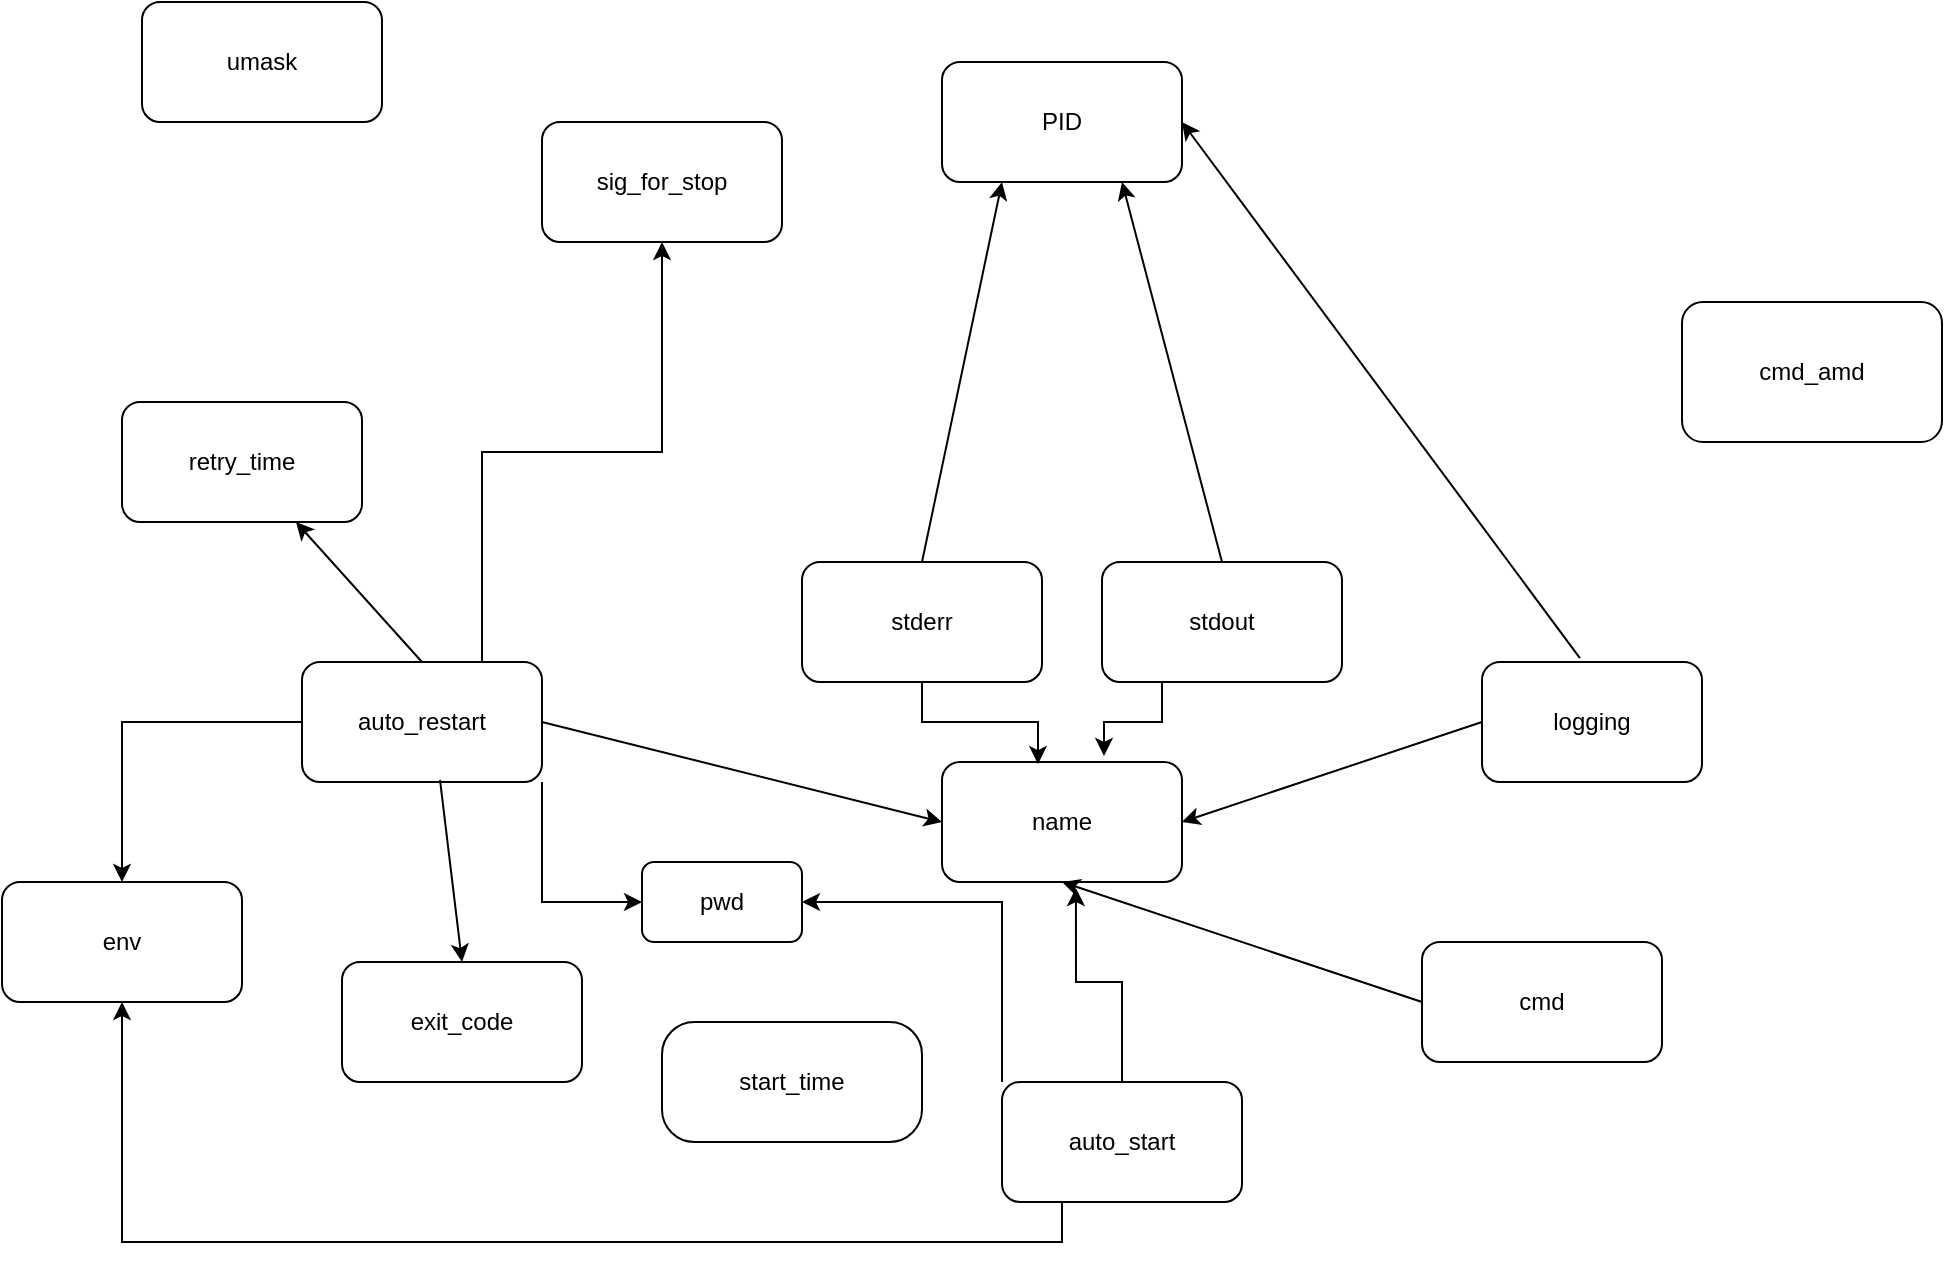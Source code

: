 <mxfile version="13.6.2" type="device"><diagram name="Page-1" id="ad52d381-51e7-2e0d-a935-2d0ddd2fd229"><mxGraphModel dx="1125" dy="724" grid="1" gridSize="10" guides="1" tooltips="1" connect="1" arrows="1" fold="1" page="1" pageScale="1" pageWidth="1100" pageHeight="850" background="#ffffff" math="0" shadow="0"><root><mxCell id="0"/><mxCell id="1" parent="0"/><mxCell id="La4l_35kdK2sUMEqMuh1-4" value="sig_for_stop" style="rounded=1;whiteSpace=wrap;html=1;" vertex="1" parent="1"><mxGeometry x="300" y="190" width="120" height="60" as="geometry"/></mxCell><mxCell id="La4l_35kdK2sUMEqMuh1-5" value="retry_time" style="rounded=1;whiteSpace=wrap;html=1;" vertex="1" parent="1"><mxGeometry x="90" y="330" width="120" height="60" as="geometry"/></mxCell><mxCell id="La4l_35kdK2sUMEqMuh1-6" value="start_time" style="rounded=1;whiteSpace=wrap;html=1;arcSize=27;" vertex="1" parent="1"><mxGeometry x="360" y="640" width="130" height="60" as="geometry"/></mxCell><mxCell id="La4l_35kdK2sUMEqMuh1-7" value="exit_code" style="rounded=1;whiteSpace=wrap;html=1;" vertex="1" parent="1"><mxGeometry x="200" y="610" width="120" height="60" as="geometry"/></mxCell><mxCell id="La4l_35kdK2sUMEqMuh1-43" style="edgeStyle=orthogonalEdgeStyle;rounded=0;orthogonalLoop=1;jettySize=auto;html=1;exitX=0;exitY=0.5;exitDx=0;exitDy=0;entryX=0.5;entryY=0;entryDx=0;entryDy=0;" edge="1" parent="1" source="La4l_35kdK2sUMEqMuh1-8" target="La4l_35kdK2sUMEqMuh1-16"><mxGeometry relative="1" as="geometry"/></mxCell><mxCell id="La4l_35kdK2sUMEqMuh1-45" style="edgeStyle=orthogonalEdgeStyle;rounded=0;orthogonalLoop=1;jettySize=auto;html=1;exitX=0.75;exitY=0;exitDx=0;exitDy=0;" edge="1" parent="1" source="La4l_35kdK2sUMEqMuh1-8" target="La4l_35kdK2sUMEqMuh1-4"><mxGeometry relative="1" as="geometry"/></mxCell><mxCell id="La4l_35kdK2sUMEqMuh1-46" style="edgeStyle=orthogonalEdgeStyle;rounded=0;orthogonalLoop=1;jettySize=auto;html=1;exitX=1;exitY=1;exitDx=0;exitDy=0;entryX=0;entryY=0.5;entryDx=0;entryDy=0;" edge="1" parent="1" source="La4l_35kdK2sUMEqMuh1-8" target="La4l_35kdK2sUMEqMuh1-15"><mxGeometry relative="1" as="geometry"/></mxCell><mxCell id="La4l_35kdK2sUMEqMuh1-8" value="auto_restart" style="rounded=1;whiteSpace=wrap;html=1;" vertex="1" parent="1"><mxGeometry x="180" y="460" width="120" height="60" as="geometry"/></mxCell><mxCell id="La4l_35kdK2sUMEqMuh1-42" style="edgeStyle=orthogonalEdgeStyle;rounded=0;orthogonalLoop=1;jettySize=auto;html=1;exitX=0.5;exitY=0;exitDx=0;exitDy=0;entryX=0.558;entryY=1.05;entryDx=0;entryDy=0;entryPerimeter=0;" edge="1" parent="1" source="La4l_35kdK2sUMEqMuh1-9" target="La4l_35kdK2sUMEqMuh1-13"><mxGeometry relative="1" as="geometry"/></mxCell><mxCell id="La4l_35kdK2sUMEqMuh1-44" style="edgeStyle=orthogonalEdgeStyle;rounded=0;orthogonalLoop=1;jettySize=auto;html=1;exitX=0.25;exitY=1;exitDx=0;exitDy=0;entryX=0.5;entryY=1;entryDx=0;entryDy=0;" edge="1" parent="1" source="La4l_35kdK2sUMEqMuh1-9" target="La4l_35kdK2sUMEqMuh1-16"><mxGeometry relative="1" as="geometry"/></mxCell><mxCell id="La4l_35kdK2sUMEqMuh1-47" style="edgeStyle=orthogonalEdgeStyle;rounded=0;orthogonalLoop=1;jettySize=auto;html=1;exitX=0;exitY=0;exitDx=0;exitDy=0;entryX=1;entryY=0.5;entryDx=0;entryDy=0;" edge="1" parent="1" source="La4l_35kdK2sUMEqMuh1-9" target="La4l_35kdK2sUMEqMuh1-15"><mxGeometry relative="1" as="geometry"/></mxCell><mxCell id="La4l_35kdK2sUMEqMuh1-9" value="auto_start" style="rounded=1;whiteSpace=wrap;html=1;" vertex="1" parent="1"><mxGeometry x="530" y="670" width="120" height="60" as="geometry"/></mxCell><mxCell id="La4l_35kdK2sUMEqMuh1-10" value="cmd_amd" style="rounded=1;whiteSpace=wrap;html=1;" vertex="1" parent="1"><mxGeometry x="870" y="280" width="130" height="70" as="geometry"/></mxCell><mxCell id="La4l_35kdK2sUMEqMuh1-11" value="cmd" style="rounded=1;whiteSpace=wrap;html=1;" vertex="1" parent="1"><mxGeometry x="740" y="600" width="120" height="60" as="geometry"/></mxCell><mxCell id="La4l_35kdK2sUMEqMuh1-12" value="PID" style="rounded=1;whiteSpace=wrap;html=1;" vertex="1" parent="1"><mxGeometry x="500" y="160" width="120" height="60" as="geometry"/></mxCell><mxCell id="La4l_35kdK2sUMEqMuh1-13" value="name" style="rounded=1;whiteSpace=wrap;html=1;" vertex="1" parent="1"><mxGeometry x="500" y="510" width="120" height="60" as="geometry"/></mxCell><mxCell id="La4l_35kdK2sUMEqMuh1-14" value="umask" style="rounded=1;whiteSpace=wrap;html=1;" vertex="1" parent="1"><mxGeometry x="100" y="130" width="120" height="60" as="geometry"/></mxCell><mxCell id="La4l_35kdK2sUMEqMuh1-15" value="pwd" style="rounded=1;whiteSpace=wrap;html=1;" vertex="1" parent="1"><mxGeometry x="350" y="560" width="80" height="40" as="geometry"/></mxCell><mxCell id="La4l_35kdK2sUMEqMuh1-16" value="env" style="rounded=1;whiteSpace=wrap;html=1;" vertex="1" parent="1"><mxGeometry x="30" y="570" width="120" height="60" as="geometry"/></mxCell><mxCell id="La4l_35kdK2sUMEqMuh1-39" style="edgeStyle=orthogonalEdgeStyle;rounded=0;orthogonalLoop=1;jettySize=auto;html=1;exitX=0.5;exitY=1;exitDx=0;exitDy=0;entryX=0.4;entryY=0.017;entryDx=0;entryDy=0;entryPerimeter=0;" edge="1" parent="1" source="La4l_35kdK2sUMEqMuh1-17" target="La4l_35kdK2sUMEqMuh1-13"><mxGeometry relative="1" as="geometry"/></mxCell><mxCell id="La4l_35kdK2sUMEqMuh1-17" value="stderr" style="rounded=1;whiteSpace=wrap;html=1;" vertex="1" parent="1"><mxGeometry x="430" y="410" width="120" height="60" as="geometry"/></mxCell><mxCell id="La4l_35kdK2sUMEqMuh1-40" style="edgeStyle=orthogonalEdgeStyle;rounded=0;orthogonalLoop=1;jettySize=auto;html=1;exitX=0.25;exitY=1;exitDx=0;exitDy=0;entryX=0.675;entryY=-0.05;entryDx=0;entryDy=0;entryPerimeter=0;" edge="1" parent="1" source="La4l_35kdK2sUMEqMuh1-18" target="La4l_35kdK2sUMEqMuh1-13"><mxGeometry relative="1" as="geometry"/></mxCell><mxCell id="La4l_35kdK2sUMEqMuh1-18" value="stdout" style="rounded=1;whiteSpace=wrap;html=1;" vertex="1" parent="1"><mxGeometry x="580" y="410" width="120" height="60" as="geometry"/></mxCell><mxCell id="La4l_35kdK2sUMEqMuh1-19" value="logging" style="rounded=1;whiteSpace=wrap;html=1;" vertex="1" parent="1"><mxGeometry x="770" y="460" width="110" height="60" as="geometry"/></mxCell><mxCell id="La4l_35kdK2sUMEqMuh1-28" value="" style="endArrow=classic;html=1;exitX=0.575;exitY=0.983;exitDx=0;exitDy=0;exitPerimeter=0;entryX=0.5;entryY=0;entryDx=0;entryDy=0;" edge="1" parent="1" source="La4l_35kdK2sUMEqMuh1-8" target="La4l_35kdK2sUMEqMuh1-7"><mxGeometry width="50" height="50" relative="1" as="geometry"><mxPoint x="480" y="340" as="sourcePoint"/><mxPoint x="530" y="290" as="targetPoint"/></mxGeometry></mxCell><mxCell id="La4l_35kdK2sUMEqMuh1-29" value="" style="endArrow=classic;html=1;exitX=0;exitY=0.5;exitDx=0;exitDy=0;entryX=0.5;entryY=1;entryDx=0;entryDy=0;" edge="1" parent="1" source="La4l_35kdK2sUMEqMuh1-11" target="La4l_35kdK2sUMEqMuh1-13"><mxGeometry width="50" height="50" relative="1" as="geometry"><mxPoint x="480" y="340" as="sourcePoint"/><mxPoint x="530" y="290" as="targetPoint"/></mxGeometry></mxCell><mxCell id="La4l_35kdK2sUMEqMuh1-30" value="" style="endArrow=classic;html=1;exitX=0.5;exitY=0;exitDx=0;exitDy=0;entryX=0.25;entryY=1;entryDx=0;entryDy=0;" edge="1" parent="1" source="La4l_35kdK2sUMEqMuh1-17" target="La4l_35kdK2sUMEqMuh1-12"><mxGeometry width="50" height="50" relative="1" as="geometry"><mxPoint x="480" y="340" as="sourcePoint"/><mxPoint x="530" y="290" as="targetPoint"/></mxGeometry></mxCell><mxCell id="La4l_35kdK2sUMEqMuh1-31" value="" style="endArrow=classic;html=1;exitX=0.5;exitY=0;exitDx=0;exitDy=0;entryX=0.75;entryY=1;entryDx=0;entryDy=0;" edge="1" parent="1" source="La4l_35kdK2sUMEqMuh1-18" target="La4l_35kdK2sUMEqMuh1-12"><mxGeometry width="50" height="50" relative="1" as="geometry"><mxPoint x="480" y="340" as="sourcePoint"/><mxPoint x="530" y="290" as="targetPoint"/></mxGeometry></mxCell><mxCell id="La4l_35kdK2sUMEqMuh1-33" value="" style="endArrow=classic;html=1;entryX=1;entryY=0.5;entryDx=0;entryDy=0;exitX=0.445;exitY=-0.033;exitDx=0;exitDy=0;exitPerimeter=0;" edge="1" parent="1" source="La4l_35kdK2sUMEqMuh1-19" target="La4l_35kdK2sUMEqMuh1-12"><mxGeometry width="50" height="50" relative="1" as="geometry"><mxPoint x="810" y="460" as="sourcePoint"/><mxPoint x="810" y="375" as="targetPoint"/></mxGeometry></mxCell><mxCell id="La4l_35kdK2sUMEqMuh1-34" value="" style="endArrow=classic;html=1;exitX=0;exitY=0.5;exitDx=0;exitDy=0;entryX=1;entryY=0.5;entryDx=0;entryDy=0;" edge="1" parent="1" source="La4l_35kdK2sUMEqMuh1-19" target="La4l_35kdK2sUMEqMuh1-13"><mxGeometry width="50" height="50" relative="1" as="geometry"><mxPoint x="480" y="340" as="sourcePoint"/><mxPoint x="530" y="290" as="targetPoint"/></mxGeometry></mxCell><mxCell id="La4l_35kdK2sUMEqMuh1-35" value="" style="endArrow=classic;html=1;exitX=0.5;exitY=0;exitDx=0;exitDy=0;" edge="1" parent="1" source="La4l_35kdK2sUMEqMuh1-8" target="La4l_35kdK2sUMEqMuh1-5"><mxGeometry width="50" height="50" relative="1" as="geometry"><mxPoint x="480" y="340" as="sourcePoint"/><mxPoint x="530" y="290" as="targetPoint"/></mxGeometry></mxCell><mxCell id="La4l_35kdK2sUMEqMuh1-36" value="" style="endArrow=classic;html=1;entryX=0;entryY=0.5;entryDx=0;entryDy=0;exitX=1;exitY=0.5;exitDx=0;exitDy=0;" edge="1" parent="1" source="La4l_35kdK2sUMEqMuh1-8" target="La4l_35kdK2sUMEqMuh1-13"><mxGeometry width="50" height="50" relative="1" as="geometry"><mxPoint x="250" y="250" as="sourcePoint"/><mxPoint x="300" y="200" as="targetPoint"/></mxGeometry></mxCell></root></mxGraphModel></diagram></mxfile>